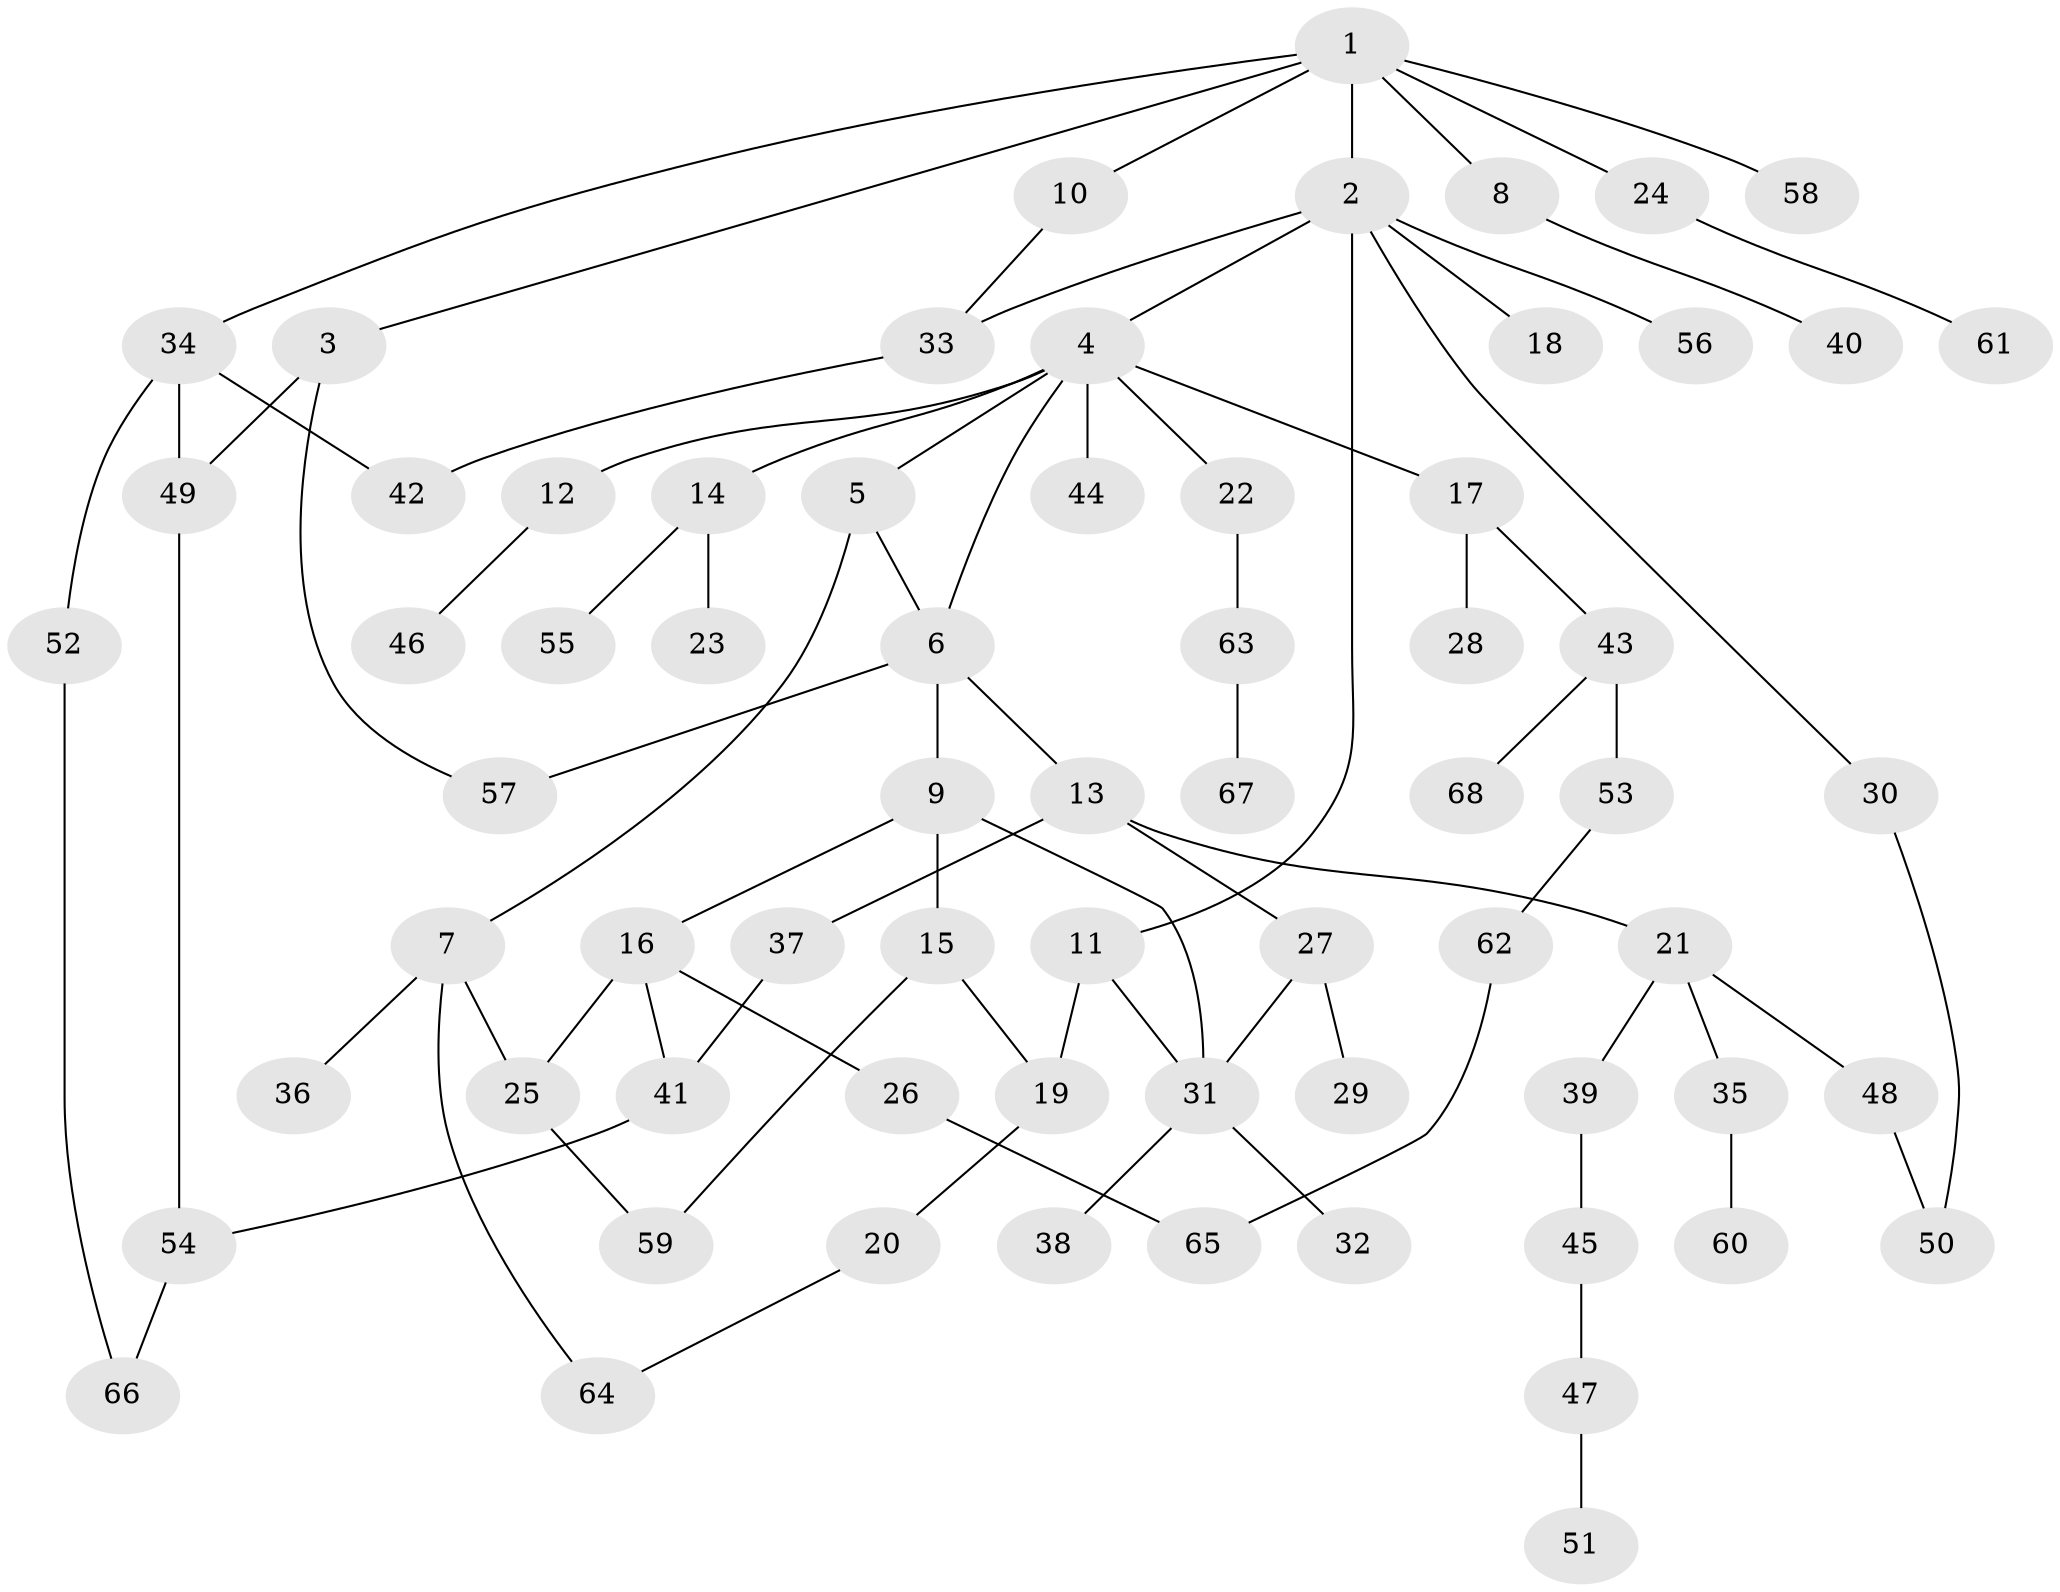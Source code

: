 // coarse degree distribution, {7: 0.058823529411764705, 4: 0.08823529411764706, 1: 0.4411764705882353, 2: 0.2647058823529412, 3: 0.058823529411764705, 6: 0.058823529411764705, 5: 0.029411764705882353}
// Generated by graph-tools (version 1.1) at 2025/45/03/04/25 21:45:24]
// undirected, 68 vertices, 83 edges
graph export_dot {
graph [start="1"]
  node [color=gray90,style=filled];
  1;
  2;
  3;
  4;
  5;
  6;
  7;
  8;
  9;
  10;
  11;
  12;
  13;
  14;
  15;
  16;
  17;
  18;
  19;
  20;
  21;
  22;
  23;
  24;
  25;
  26;
  27;
  28;
  29;
  30;
  31;
  32;
  33;
  34;
  35;
  36;
  37;
  38;
  39;
  40;
  41;
  42;
  43;
  44;
  45;
  46;
  47;
  48;
  49;
  50;
  51;
  52;
  53;
  54;
  55;
  56;
  57;
  58;
  59;
  60;
  61;
  62;
  63;
  64;
  65;
  66;
  67;
  68;
  1 -- 2;
  1 -- 3;
  1 -- 8;
  1 -- 10;
  1 -- 24;
  1 -- 34;
  1 -- 58;
  2 -- 4;
  2 -- 11;
  2 -- 18;
  2 -- 30;
  2 -- 33;
  2 -- 56;
  3 -- 57;
  3 -- 49;
  4 -- 5;
  4 -- 12;
  4 -- 14;
  4 -- 17;
  4 -- 22;
  4 -- 44;
  4 -- 6;
  5 -- 6;
  5 -- 7;
  6 -- 9;
  6 -- 13;
  6 -- 57;
  7 -- 25;
  7 -- 36;
  7 -- 64;
  8 -- 40;
  9 -- 15;
  9 -- 16;
  9 -- 31;
  10 -- 33;
  11 -- 31;
  11 -- 19;
  12 -- 46;
  13 -- 21;
  13 -- 27;
  13 -- 37;
  14 -- 23;
  14 -- 55;
  15 -- 19;
  15 -- 59;
  16 -- 26;
  16 -- 41;
  16 -- 25;
  17 -- 28;
  17 -- 43;
  19 -- 20;
  20 -- 64;
  21 -- 35;
  21 -- 39;
  21 -- 48;
  22 -- 63;
  24 -- 61;
  25 -- 59;
  26 -- 65;
  27 -- 29;
  27 -- 31;
  30 -- 50;
  31 -- 32;
  31 -- 38;
  33 -- 42;
  34 -- 49;
  34 -- 52;
  34 -- 42;
  35 -- 60;
  37 -- 41;
  39 -- 45;
  41 -- 54;
  43 -- 53;
  43 -- 68;
  45 -- 47;
  47 -- 51;
  48 -- 50;
  49 -- 54;
  52 -- 66;
  53 -- 62;
  54 -- 66;
  62 -- 65;
  63 -- 67;
}
